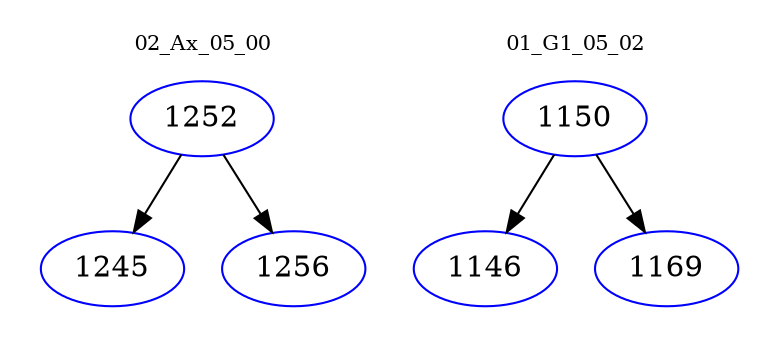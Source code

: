digraph{
subgraph cluster_0 {
color = white
label = "02_Ax_05_00";
fontsize=10;
T0_1252 [label="1252", color="blue"]
T0_1252 -> T0_1245 [color="black"]
T0_1245 [label="1245", color="blue"]
T0_1252 -> T0_1256 [color="black"]
T0_1256 [label="1256", color="blue"]
}
subgraph cluster_1 {
color = white
label = "01_G1_05_02";
fontsize=10;
T1_1150 [label="1150", color="blue"]
T1_1150 -> T1_1146 [color="black"]
T1_1146 [label="1146", color="blue"]
T1_1150 -> T1_1169 [color="black"]
T1_1169 [label="1169", color="blue"]
}
}
